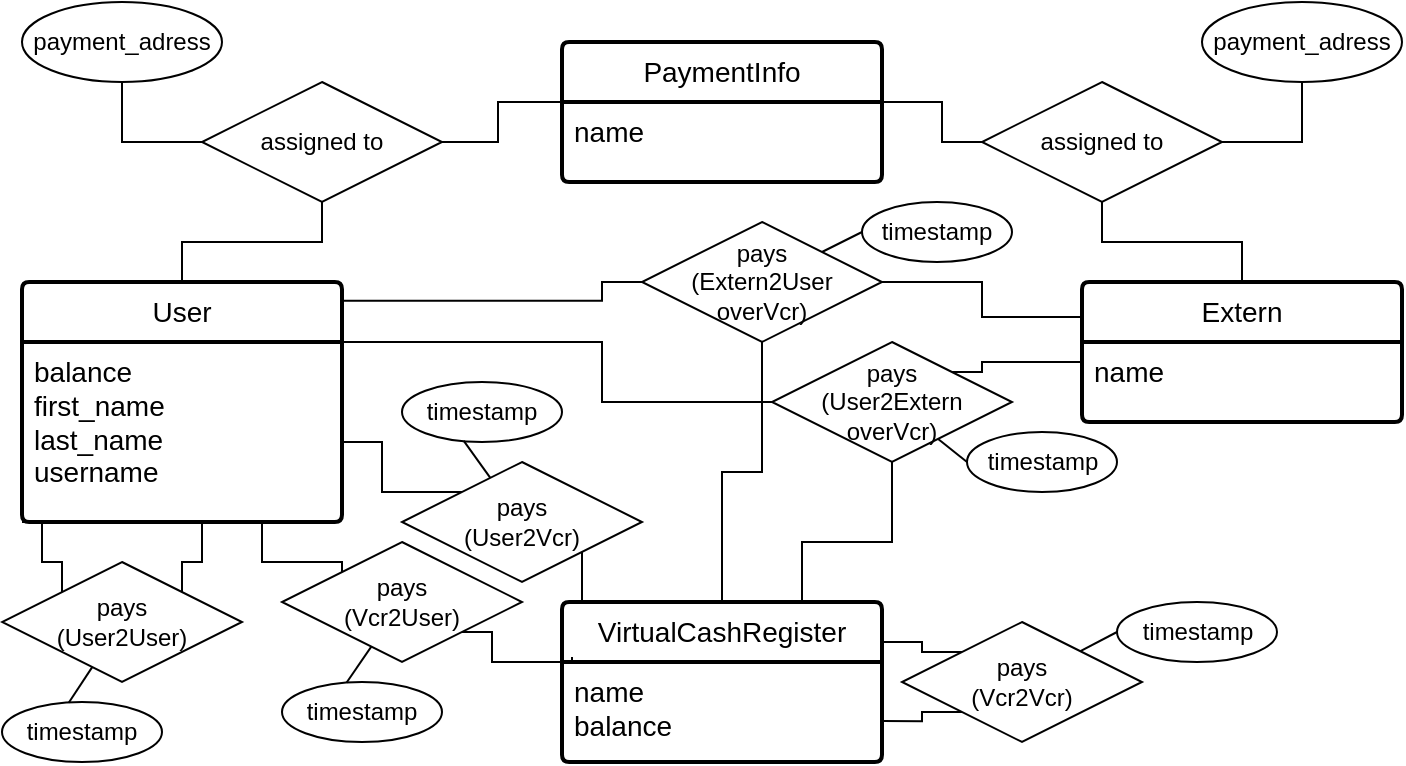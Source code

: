 <mxfile version="26.2.6">
  <diagram id="R2lEEEUBdFMjLlhIrx00" name="Page-1">
    <mxGraphModel dx="1160" dy="594" grid="1" gridSize="10" guides="1" tooltips="1" connect="1" arrows="1" fold="1" page="1" pageScale="1" pageWidth="850" pageHeight="1100" math="0" shadow="0" extFonts="Permanent Marker^https://fonts.googleapis.com/css?family=Permanent+Marker">
      <root>
        <mxCell id="0" />
        <mxCell id="1" parent="0" />
        <mxCell id="-f9wHyspJrlfjGtX0Zqk-20" value="User" style="swimlane;childLayout=stackLayout;horizontal=1;startSize=30;horizontalStack=0;rounded=1;fontSize=14;fontStyle=0;strokeWidth=2;resizeParent=0;resizeLast=1;shadow=0;dashed=0;align=center;arcSize=4;whiteSpace=wrap;html=1;" vertex="1" parent="1">
          <mxGeometry x="70" y="170" width="160" height="120" as="geometry" />
        </mxCell>
        <mxCell id="-f9wHyspJrlfjGtX0Zqk-21" value="&lt;div&gt;&lt;font style=&quot;font-size: 14px;&quot;&gt;balance&lt;/font&gt;&lt;/div&gt;&lt;div&gt;&lt;font style=&quot;font-size: 14px;&quot;&gt;first_name&lt;/font&gt;&lt;/div&gt;&lt;div&gt;&lt;font style=&quot;font-size: 14px;&quot;&gt;last_name&lt;/font&gt;&lt;/div&gt;&lt;div&gt;&lt;font style=&quot;font-size: 14px;&quot;&gt;username&lt;/font&gt;&lt;/div&gt;" style="align=left;strokeColor=none;fillColor=none;spacingLeft=4;spacingRight=4;fontSize=12;verticalAlign=top;resizable=0;rotatable=0;part=1;html=1;whiteSpace=wrap;" vertex="1" parent="-f9wHyspJrlfjGtX0Zqk-20">
          <mxGeometry y="30" width="160" height="90" as="geometry" />
        </mxCell>
        <mxCell id="-f9wHyspJrlfjGtX0Zqk-23" value="Extern" style="swimlane;childLayout=stackLayout;horizontal=1;startSize=30;horizontalStack=0;rounded=1;fontSize=14;fontStyle=0;strokeWidth=2;resizeParent=0;resizeLast=1;shadow=0;dashed=0;align=center;arcSize=4;whiteSpace=wrap;html=1;" vertex="1" parent="1">
          <mxGeometry x="600" y="170" width="160" height="70" as="geometry" />
        </mxCell>
        <mxCell id="-f9wHyspJrlfjGtX0Zqk-30" value="&lt;font style=&quot;font-size: 14px;&quot;&gt;name&lt;/font&gt;" style="align=left;strokeColor=none;fillColor=none;spacingLeft=4;spacingRight=4;fontSize=12;verticalAlign=top;resizable=0;rotatable=0;part=1;html=1;whiteSpace=wrap;" vertex="1" parent="-f9wHyspJrlfjGtX0Zqk-23">
          <mxGeometry y="30" width="160" height="40" as="geometry" />
        </mxCell>
        <mxCell id="-f9wHyspJrlfjGtX0Zqk-36" style="edgeStyle=orthogonalEdgeStyle;rounded=0;orthogonalLoop=1;jettySize=auto;html=1;entryX=0;entryY=0.5;entryDx=0;entryDy=0;endArrow=none;startFill=0;" edge="1" parent="1" source="-f9wHyspJrlfjGtX0Zqk-25" target="-f9wHyspJrlfjGtX0Zqk-33">
          <mxGeometry relative="1" as="geometry">
            <Array as="points">
              <mxPoint x="530" y="80" />
              <mxPoint x="530" y="100" />
            </Array>
          </mxGeometry>
        </mxCell>
        <mxCell id="-f9wHyspJrlfjGtX0Zqk-25" value="PaymentInfo" style="swimlane;childLayout=stackLayout;horizontal=1;startSize=30;horizontalStack=0;rounded=1;fontSize=14;fontStyle=0;strokeWidth=2;resizeParent=0;resizeLast=1;shadow=0;dashed=0;align=center;arcSize=4;whiteSpace=wrap;html=1;" vertex="1" parent="1">
          <mxGeometry x="340" y="50" width="160" height="70" as="geometry" />
        </mxCell>
        <mxCell id="-f9wHyspJrlfjGtX0Zqk-31" value="" style="edgeStyle=orthogonalEdgeStyle;rounded=0;orthogonalLoop=1;jettySize=auto;html=1;entryX=0.002;entryY=0.297;entryDx=0;entryDy=0;endArrow=none;startFill=0;entryPerimeter=0;" edge="1" parent="-f9wHyspJrlfjGtX0Zqk-25" target="-f9wHyspJrlfjGtX0Zqk-26">
          <mxGeometry relative="1" as="geometry">
            <mxPoint x="-65" y="50" as="sourcePoint" />
            <mxPoint x="-5" y="40" as="targetPoint" />
            <Array as="points">
              <mxPoint x="-32" y="50" />
              <mxPoint x="-32" y="30" />
              <mxPoint y="30" />
            </Array>
          </mxGeometry>
        </mxCell>
        <mxCell id="-f9wHyspJrlfjGtX0Zqk-26" value="&lt;font style=&quot;font-size: 14px;&quot;&gt;name&lt;/font&gt;" style="align=left;strokeColor=none;fillColor=none;spacingLeft=4;spacingRight=4;fontSize=12;verticalAlign=top;resizable=0;rotatable=0;part=1;html=1;whiteSpace=wrap;" vertex="1" parent="-f9wHyspJrlfjGtX0Zqk-25">
          <mxGeometry y="30" width="160" height="40" as="geometry" />
        </mxCell>
        <mxCell id="-f9wHyspJrlfjGtX0Zqk-29" style="edgeStyle=orthogonalEdgeStyle;rounded=0;orthogonalLoop=1;jettySize=auto;html=1;entryX=1;entryY=1;entryDx=0;entryDy=0;endArrow=none;startFill=0;" edge="1" parent="1" source="-f9wHyspJrlfjGtX0Zqk-27" target="-f9wHyspJrlfjGtX0Zqk-28">
          <mxGeometry relative="1" as="geometry">
            <Array as="points">
              <mxPoint x="120" y="100" />
              <mxPoint x="120" y="64" />
            </Array>
          </mxGeometry>
        </mxCell>
        <mxCell id="-f9wHyspJrlfjGtX0Zqk-32" style="edgeStyle=orthogonalEdgeStyle;rounded=0;orthogonalLoop=1;jettySize=auto;html=1;entryX=0.5;entryY=0;entryDx=0;entryDy=0;endArrow=none;startFill=0;" edge="1" parent="1" source="-f9wHyspJrlfjGtX0Zqk-27" target="-f9wHyspJrlfjGtX0Zqk-20">
          <mxGeometry relative="1" as="geometry" />
        </mxCell>
        <mxCell id="-f9wHyspJrlfjGtX0Zqk-27" value="assigned to" style="shape=rhombus;perimeter=rhombusPerimeter;whiteSpace=wrap;html=1;align=center;" vertex="1" parent="1">
          <mxGeometry x="160" y="70" width="120" height="60" as="geometry" />
        </mxCell>
        <mxCell id="-f9wHyspJrlfjGtX0Zqk-28" value="payment_adress" style="ellipse;whiteSpace=wrap;html=1;align=center;" vertex="1" parent="1">
          <mxGeometry x="70" y="30" width="100" height="40" as="geometry" />
        </mxCell>
        <mxCell id="-f9wHyspJrlfjGtX0Zqk-37" style="edgeStyle=orthogonalEdgeStyle;rounded=0;orthogonalLoop=1;jettySize=auto;html=1;entryX=0.5;entryY=0;entryDx=0;entryDy=0;endArrow=none;startFill=0;" edge="1" parent="1" source="-f9wHyspJrlfjGtX0Zqk-33" target="-f9wHyspJrlfjGtX0Zqk-23">
          <mxGeometry relative="1" as="geometry" />
        </mxCell>
        <mxCell id="-f9wHyspJrlfjGtX0Zqk-33" value="assigned to" style="shape=rhombus;perimeter=rhombusPerimeter;whiteSpace=wrap;html=1;align=center;" vertex="1" parent="1">
          <mxGeometry x="550" y="70" width="120" height="60" as="geometry" />
        </mxCell>
        <mxCell id="-f9wHyspJrlfjGtX0Zqk-34" value="payment_adress" style="ellipse;whiteSpace=wrap;html=1;align=center;" vertex="1" parent="1">
          <mxGeometry x="660" y="30" width="100" height="40" as="geometry" />
        </mxCell>
        <mxCell id="-f9wHyspJrlfjGtX0Zqk-35" style="edgeStyle=orthogonalEdgeStyle;rounded=0;orthogonalLoop=1;jettySize=auto;html=1;entryX=1;entryY=0.5;entryDx=0;entryDy=0;endArrow=none;startFill=0;" edge="1" parent="1" source="-f9wHyspJrlfjGtX0Zqk-34" target="-f9wHyspJrlfjGtX0Zqk-33">
          <mxGeometry relative="1" as="geometry" />
        </mxCell>
        <mxCell id="-f9wHyspJrlfjGtX0Zqk-38" value="VirtualCashRegister" style="swimlane;childLayout=stackLayout;horizontal=1;startSize=30;horizontalStack=0;rounded=1;fontSize=14;fontStyle=0;strokeWidth=2;resizeParent=0;resizeLast=1;shadow=0;dashed=0;align=center;arcSize=4;whiteSpace=wrap;html=1;" vertex="1" parent="1">
          <mxGeometry x="340" y="330" width="160" height="80" as="geometry" />
        </mxCell>
        <mxCell id="-f9wHyspJrlfjGtX0Zqk-39" value="&lt;div&gt;&lt;font style=&quot;font-size: 14px;&quot;&gt;name&lt;/font&gt;&lt;/div&gt;&lt;div&gt;&lt;font style=&quot;font-size: 14px;&quot;&gt;balance&lt;/font&gt;&lt;/div&gt;" style="align=left;strokeColor=none;fillColor=none;spacingLeft=4;spacingRight=4;fontSize=12;verticalAlign=top;resizable=0;rotatable=0;part=1;html=1;whiteSpace=wrap;" vertex="1" parent="-f9wHyspJrlfjGtX0Zqk-38">
          <mxGeometry y="30" width="160" height="50" as="geometry" />
        </mxCell>
        <mxCell id="-f9wHyspJrlfjGtX0Zqk-40" value="pays&lt;br&gt;(Vcr2Vcr)" style="shape=rhombus;perimeter=rhombusPerimeter;whiteSpace=wrap;html=1;align=center;" vertex="1" parent="1">
          <mxGeometry x="510" y="340" width="120" height="60" as="geometry" />
        </mxCell>
        <mxCell id="-f9wHyspJrlfjGtX0Zqk-48" value="timestamp" style="ellipse;whiteSpace=wrap;html=1;align=center;" vertex="1" parent="1">
          <mxGeometry x="617.5" y="330" width="80" height="30" as="geometry" />
        </mxCell>
        <mxCell id="-f9wHyspJrlfjGtX0Zqk-49" value="" style="endArrow=none;html=1;rounded=0;entryX=0;entryY=0.5;entryDx=0;entryDy=0;" edge="1" parent="1" source="-f9wHyspJrlfjGtX0Zqk-40" target="-f9wHyspJrlfjGtX0Zqk-48">
          <mxGeometry relative="1" as="geometry">
            <mxPoint x="500" y="350" as="sourcePoint" />
            <mxPoint x="660" y="350" as="targetPoint" />
          </mxGeometry>
        </mxCell>
        <mxCell id="-f9wHyspJrlfjGtX0Zqk-50" value="pays&lt;br&gt;(User2User)" style="shape=rhombus;perimeter=rhombusPerimeter;whiteSpace=wrap;html=1;align=center;" vertex="1" parent="1">
          <mxGeometry x="60" y="310" width="120" height="60" as="geometry" />
        </mxCell>
        <mxCell id="-f9wHyspJrlfjGtX0Zqk-53" value="timestamp" style="ellipse;whiteSpace=wrap;html=1;align=center;" vertex="1" parent="1">
          <mxGeometry x="60" y="380" width="80" height="30" as="geometry" />
        </mxCell>
        <mxCell id="-f9wHyspJrlfjGtX0Zqk-54" value="" style="endArrow=none;html=1;rounded=0;entryX=0.417;entryY=0.012;entryDx=0;entryDy=0;entryPerimeter=0;" edge="1" parent="1" source="-f9wHyspJrlfjGtX0Zqk-50" target="-f9wHyspJrlfjGtX0Zqk-53">
          <mxGeometry relative="1" as="geometry">
            <mxPoint x="45" y="320" as="sourcePoint" />
            <mxPoint x="205" y="320" as="targetPoint" />
          </mxGeometry>
        </mxCell>
        <mxCell id="-f9wHyspJrlfjGtX0Zqk-55" value="pays&lt;br&gt;(User2Vcr)" style="shape=rhombus;perimeter=rhombusPerimeter;whiteSpace=wrap;html=1;align=center;" vertex="1" parent="1">
          <mxGeometry x="260" y="260" width="120" height="60" as="geometry" />
        </mxCell>
        <mxCell id="-f9wHyspJrlfjGtX0Zqk-56" value="timestamp" style="ellipse;whiteSpace=wrap;html=1;align=center;" vertex="1" parent="1">
          <mxGeometry x="260" y="220" width="80" height="30" as="geometry" />
        </mxCell>
        <mxCell id="-f9wHyspJrlfjGtX0Zqk-57" value="" style="endArrow=none;html=1;rounded=0;entryX=0.386;entryY=0.98;entryDx=0;entryDy=0;entryPerimeter=0;" edge="1" parent="1" source="-f9wHyspJrlfjGtX0Zqk-55" target="-f9wHyspJrlfjGtX0Zqk-56">
          <mxGeometry relative="1" as="geometry">
            <mxPoint x="220" y="180" as="sourcePoint" />
            <mxPoint x="380" y="180" as="targetPoint" />
          </mxGeometry>
        </mxCell>
        <mxCell id="-f9wHyspJrlfjGtX0Zqk-58" value="pays&lt;br&gt;(Vcr2User)" style="shape=rhombus;perimeter=rhombusPerimeter;whiteSpace=wrap;html=1;align=center;" vertex="1" parent="1">
          <mxGeometry x="200" y="300" width="120" height="60" as="geometry" />
        </mxCell>
        <mxCell id="-f9wHyspJrlfjGtX0Zqk-59" value="timestamp" style="ellipse;whiteSpace=wrap;html=1;align=center;" vertex="1" parent="1">
          <mxGeometry x="200" y="370" width="80" height="30" as="geometry" />
        </mxCell>
        <mxCell id="-f9wHyspJrlfjGtX0Zqk-60" value="" style="endArrow=none;html=1;rounded=0;entryX=0.403;entryY=0.012;entryDx=0;entryDy=0;entryPerimeter=0;" edge="1" parent="1" source="-f9wHyspJrlfjGtX0Zqk-58" target="-f9wHyspJrlfjGtX0Zqk-59">
          <mxGeometry relative="1" as="geometry">
            <mxPoint x="330" y="240" as="sourcePoint" />
            <mxPoint x="490" y="240" as="targetPoint" />
          </mxGeometry>
        </mxCell>
        <mxCell id="-f9wHyspJrlfjGtX0Zqk-73" style="edgeStyle=orthogonalEdgeStyle;rounded=0;orthogonalLoop=1;jettySize=auto;html=1;entryX=0;entryY=0.25;entryDx=0;entryDy=0;endArrow=none;startFill=0;" edge="1" parent="1" source="-f9wHyspJrlfjGtX0Zqk-61" target="-f9wHyspJrlfjGtX0Zqk-23">
          <mxGeometry relative="1" as="geometry" />
        </mxCell>
        <mxCell id="-f9wHyspJrlfjGtX0Zqk-61" value="pays&lt;br&gt;(Extern2User&lt;br&gt;overVcr)" style="shape=rhombus;perimeter=rhombusPerimeter;whiteSpace=wrap;html=1;align=center;" vertex="1" parent="1">
          <mxGeometry x="380" y="140" width="120" height="60" as="geometry" />
        </mxCell>
        <mxCell id="-f9wHyspJrlfjGtX0Zqk-62" value="timestamp" style="ellipse;whiteSpace=wrap;html=1;align=center;" vertex="1" parent="1">
          <mxGeometry x="490" y="130" width="75" height="30" as="geometry" />
        </mxCell>
        <mxCell id="-f9wHyspJrlfjGtX0Zqk-63" value="" style="endArrow=none;html=1;rounded=0;entryX=0;entryY=0.5;entryDx=0;entryDy=0;" edge="1" parent="1" source="-f9wHyspJrlfjGtX0Zqk-61" target="-f9wHyspJrlfjGtX0Zqk-62">
          <mxGeometry relative="1" as="geometry">
            <mxPoint x="530" y="380" as="sourcePoint" />
            <mxPoint x="690" y="380" as="targetPoint" />
          </mxGeometry>
        </mxCell>
        <mxCell id="-f9wHyspJrlfjGtX0Zqk-72" style="edgeStyle=orthogonalEdgeStyle;rounded=0;orthogonalLoop=1;jettySize=auto;html=1;entryX=0;entryY=0.25;entryDx=0;entryDy=0;exitX=1;exitY=0;exitDx=0;exitDy=0;endArrow=none;startFill=0;" edge="1" parent="1" source="-f9wHyspJrlfjGtX0Zqk-64" target="-f9wHyspJrlfjGtX0Zqk-30">
          <mxGeometry relative="1" as="geometry">
            <Array as="points">
              <mxPoint x="550" y="215" />
              <mxPoint x="550" y="210" />
            </Array>
          </mxGeometry>
        </mxCell>
        <mxCell id="-f9wHyspJrlfjGtX0Zqk-75" style="edgeStyle=orthogonalEdgeStyle;rounded=0;orthogonalLoop=1;jettySize=auto;html=1;entryX=1;entryY=0.25;entryDx=0;entryDy=0;endArrow=none;startFill=0;exitX=0;exitY=0.5;exitDx=0;exitDy=0;" edge="1" parent="1" source="-f9wHyspJrlfjGtX0Zqk-64" target="-f9wHyspJrlfjGtX0Zqk-20">
          <mxGeometry relative="1" as="geometry">
            <Array as="points">
              <mxPoint x="360" y="230" />
              <mxPoint x="360" y="200" />
            </Array>
          </mxGeometry>
        </mxCell>
        <mxCell id="-f9wHyspJrlfjGtX0Zqk-64" value="pays&lt;br&gt;(User2Extern&lt;br&gt;overVcr)" style="shape=rhombus;perimeter=rhombusPerimeter;whiteSpace=wrap;html=1;align=center;" vertex="1" parent="1">
          <mxGeometry x="445" y="200" width="120" height="60" as="geometry" />
        </mxCell>
        <mxCell id="-f9wHyspJrlfjGtX0Zqk-65" value="timestamp" style="ellipse;whiteSpace=wrap;html=1;align=center;" vertex="1" parent="1">
          <mxGeometry x="542.5" y="245" width="75" height="30" as="geometry" />
        </mxCell>
        <mxCell id="-f9wHyspJrlfjGtX0Zqk-66" value="" style="endArrow=none;html=1;rounded=0;entryX=0;entryY=0.5;entryDx=0;entryDy=0;" edge="1" parent="1" source="-f9wHyspJrlfjGtX0Zqk-64" target="-f9wHyspJrlfjGtX0Zqk-65">
          <mxGeometry relative="1" as="geometry">
            <mxPoint x="455" y="260" as="sourcePoint" />
            <mxPoint x="615" y="260" as="targetPoint" />
          </mxGeometry>
        </mxCell>
        <mxCell id="-f9wHyspJrlfjGtX0Zqk-67" style="edgeStyle=orthogonalEdgeStyle;rounded=0;orthogonalLoop=1;jettySize=auto;html=1;endArrow=none;startFill=0;entryX=0;entryY=0;entryDx=0;entryDy=0;" edge="1" parent="1" source="-f9wHyspJrlfjGtX0Zqk-21" target="-f9wHyspJrlfjGtX0Zqk-55">
          <mxGeometry relative="1" as="geometry">
            <mxPoint x="280" y="270" as="targetPoint" />
            <Array as="points">
              <mxPoint x="250" y="250" />
              <mxPoint x="250" y="275" />
            </Array>
          </mxGeometry>
        </mxCell>
        <mxCell id="-f9wHyspJrlfjGtX0Zqk-68" style="edgeStyle=orthogonalEdgeStyle;rounded=0;orthogonalLoop=1;jettySize=auto;html=1;entryX=0.123;entryY=0;entryDx=0;entryDy=0;entryPerimeter=0;endArrow=none;startFill=0;" edge="1" parent="1" source="-f9wHyspJrlfjGtX0Zqk-55" target="-f9wHyspJrlfjGtX0Zqk-38">
          <mxGeometry relative="1" as="geometry">
            <Array as="points">
              <mxPoint x="350" y="330" />
            </Array>
          </mxGeometry>
        </mxCell>
        <mxCell id="-f9wHyspJrlfjGtX0Zqk-70" style="edgeStyle=orthogonalEdgeStyle;rounded=0;orthogonalLoop=1;jettySize=auto;html=1;endArrow=none;startFill=0;entryX=0;entryY=0;entryDx=0;entryDy=0;exitX=0.75;exitY=1;exitDx=0;exitDy=0;" edge="1" parent="1" source="-f9wHyspJrlfjGtX0Zqk-21" target="-f9wHyspJrlfjGtX0Zqk-58">
          <mxGeometry relative="1" as="geometry">
            <mxPoint x="190" y="300" as="sourcePoint" />
            <mxPoint x="240" y="325" as="targetPoint" />
          </mxGeometry>
        </mxCell>
        <mxCell id="-f9wHyspJrlfjGtX0Zqk-71" style="edgeStyle=orthogonalEdgeStyle;rounded=0;orthogonalLoop=1;jettySize=auto;html=1;endArrow=none;startFill=0;entryX=0.75;entryY=0;entryDx=0;entryDy=0;exitX=0.5;exitY=1;exitDx=0;exitDy=0;" edge="1" parent="1" source="-f9wHyspJrlfjGtX0Zqk-64" target="-f9wHyspJrlfjGtX0Zqk-38">
          <mxGeometry relative="1" as="geometry">
            <mxPoint x="414.74" y="247.5" as="sourcePoint" />
            <mxPoint x="464.74" y="272.5" as="targetPoint" />
            <Array as="points">
              <mxPoint x="505" y="300" />
              <mxPoint x="460" y="300" />
            </Array>
          </mxGeometry>
        </mxCell>
        <mxCell id="-f9wHyspJrlfjGtX0Zqk-74" style="edgeStyle=orthogonalEdgeStyle;rounded=0;orthogonalLoop=1;jettySize=auto;html=1;entryX=0.999;entryY=0.078;entryDx=0;entryDy=0;entryPerimeter=0;endArrow=none;startFill=0;" edge="1" parent="1" source="-f9wHyspJrlfjGtX0Zqk-61" target="-f9wHyspJrlfjGtX0Zqk-20">
          <mxGeometry relative="1" as="geometry">
            <Array as="points">
              <mxPoint x="360" y="170" />
              <mxPoint x="360" y="179" />
            </Array>
          </mxGeometry>
        </mxCell>
        <mxCell id="-f9wHyspJrlfjGtX0Zqk-76" style="edgeStyle=orthogonalEdgeStyle;rounded=0;orthogonalLoop=1;jettySize=auto;html=1;entryX=0.5;entryY=0;entryDx=0;entryDy=0;endArrow=none;startFill=0;" edge="1" parent="1" source="-f9wHyspJrlfjGtX0Zqk-61" target="-f9wHyspJrlfjGtX0Zqk-38">
          <mxGeometry relative="1" as="geometry">
            <Array as="points">
              <mxPoint x="440" y="265" />
              <mxPoint x="420" y="265" />
            </Array>
          </mxGeometry>
        </mxCell>
        <mxCell id="-f9wHyspJrlfjGtX0Zqk-77" style="edgeStyle=orthogonalEdgeStyle;rounded=0;orthogonalLoop=1;jettySize=auto;html=1;endArrow=none;startFill=0;entryX=0;entryY=0;entryDx=0;entryDy=0;exitX=1;exitY=1;exitDx=0;exitDy=0;" edge="1" parent="1" source="-f9wHyspJrlfjGtX0Zqk-58">
          <mxGeometry relative="1" as="geometry">
            <mxPoint x="285" y="332.5" as="sourcePoint" />
            <mxPoint x="345" y="357.5" as="targetPoint" />
            <Array as="points">
              <mxPoint x="305" y="345" />
              <mxPoint x="305" y="360" />
              <mxPoint x="345" y="360" />
            </Array>
          </mxGeometry>
        </mxCell>
        <mxCell id="-f9wHyspJrlfjGtX0Zqk-78" style="edgeStyle=orthogonalEdgeStyle;rounded=0;orthogonalLoop=1;jettySize=auto;html=1;endArrow=none;startFill=0;entryX=0;entryY=0;entryDx=0;entryDy=0;exitX=1;exitY=0.25;exitDx=0;exitDy=0;" edge="1" parent="1" source="-f9wHyspJrlfjGtX0Zqk-38" target="-f9wHyspJrlfjGtX0Zqk-40">
          <mxGeometry relative="1" as="geometry">
            <mxPoint x="507.23" y="345" as="sourcePoint" />
            <mxPoint x="547.23" y="370" as="targetPoint" />
          </mxGeometry>
        </mxCell>
        <mxCell id="-f9wHyspJrlfjGtX0Zqk-79" style="edgeStyle=orthogonalEdgeStyle;rounded=0;orthogonalLoop=1;jettySize=auto;html=1;endArrow=none;startFill=0;entryX=0;entryY=1;entryDx=0;entryDy=0;exitX=1.001;exitY=0.591;exitDx=0;exitDy=0;exitPerimeter=0;" edge="1" parent="1" source="-f9wHyspJrlfjGtX0Zqk-39" target="-f9wHyspJrlfjGtX0Zqk-40">
          <mxGeometry relative="1" as="geometry">
            <mxPoint x="520" y="410" as="sourcePoint" />
            <mxPoint x="560" y="435" as="targetPoint" />
          </mxGeometry>
        </mxCell>
        <mxCell id="-f9wHyspJrlfjGtX0Zqk-80" style="edgeStyle=orthogonalEdgeStyle;rounded=0;orthogonalLoop=1;jettySize=auto;html=1;endArrow=none;startFill=0;entryX=0;entryY=0;entryDx=0;entryDy=0;exitX=0;exitY=1;exitDx=0;exitDy=0;" edge="1" parent="1" source="-f9wHyspJrlfjGtX0Zqk-21" target="-f9wHyspJrlfjGtX0Zqk-50">
          <mxGeometry relative="1" as="geometry">
            <mxPoint x="220" y="320" as="sourcePoint" />
            <mxPoint x="260" y="345" as="targetPoint" />
            <Array as="points">
              <mxPoint x="80" y="290" />
              <mxPoint x="80" y="310" />
              <mxPoint x="90" y="310" />
            </Array>
          </mxGeometry>
        </mxCell>
        <mxCell id="-f9wHyspJrlfjGtX0Zqk-81" style="edgeStyle=orthogonalEdgeStyle;rounded=0;orthogonalLoop=1;jettySize=auto;html=1;endArrow=none;startFill=0;entryX=0.5;entryY=1;entryDx=0;entryDy=0;exitX=1;exitY=0;exitDx=0;exitDy=0;" edge="1" parent="1" source="-f9wHyspJrlfjGtX0Zqk-50" target="-f9wHyspJrlfjGtX0Zqk-21">
          <mxGeometry relative="1" as="geometry">
            <mxPoint x="230" y="330" as="sourcePoint" />
            <mxPoint x="270" y="355" as="targetPoint" />
            <Array as="points">
              <mxPoint x="150" y="310" />
              <mxPoint x="160" y="310" />
              <mxPoint x="160" y="290" />
            </Array>
          </mxGeometry>
        </mxCell>
      </root>
    </mxGraphModel>
  </diagram>
</mxfile>
